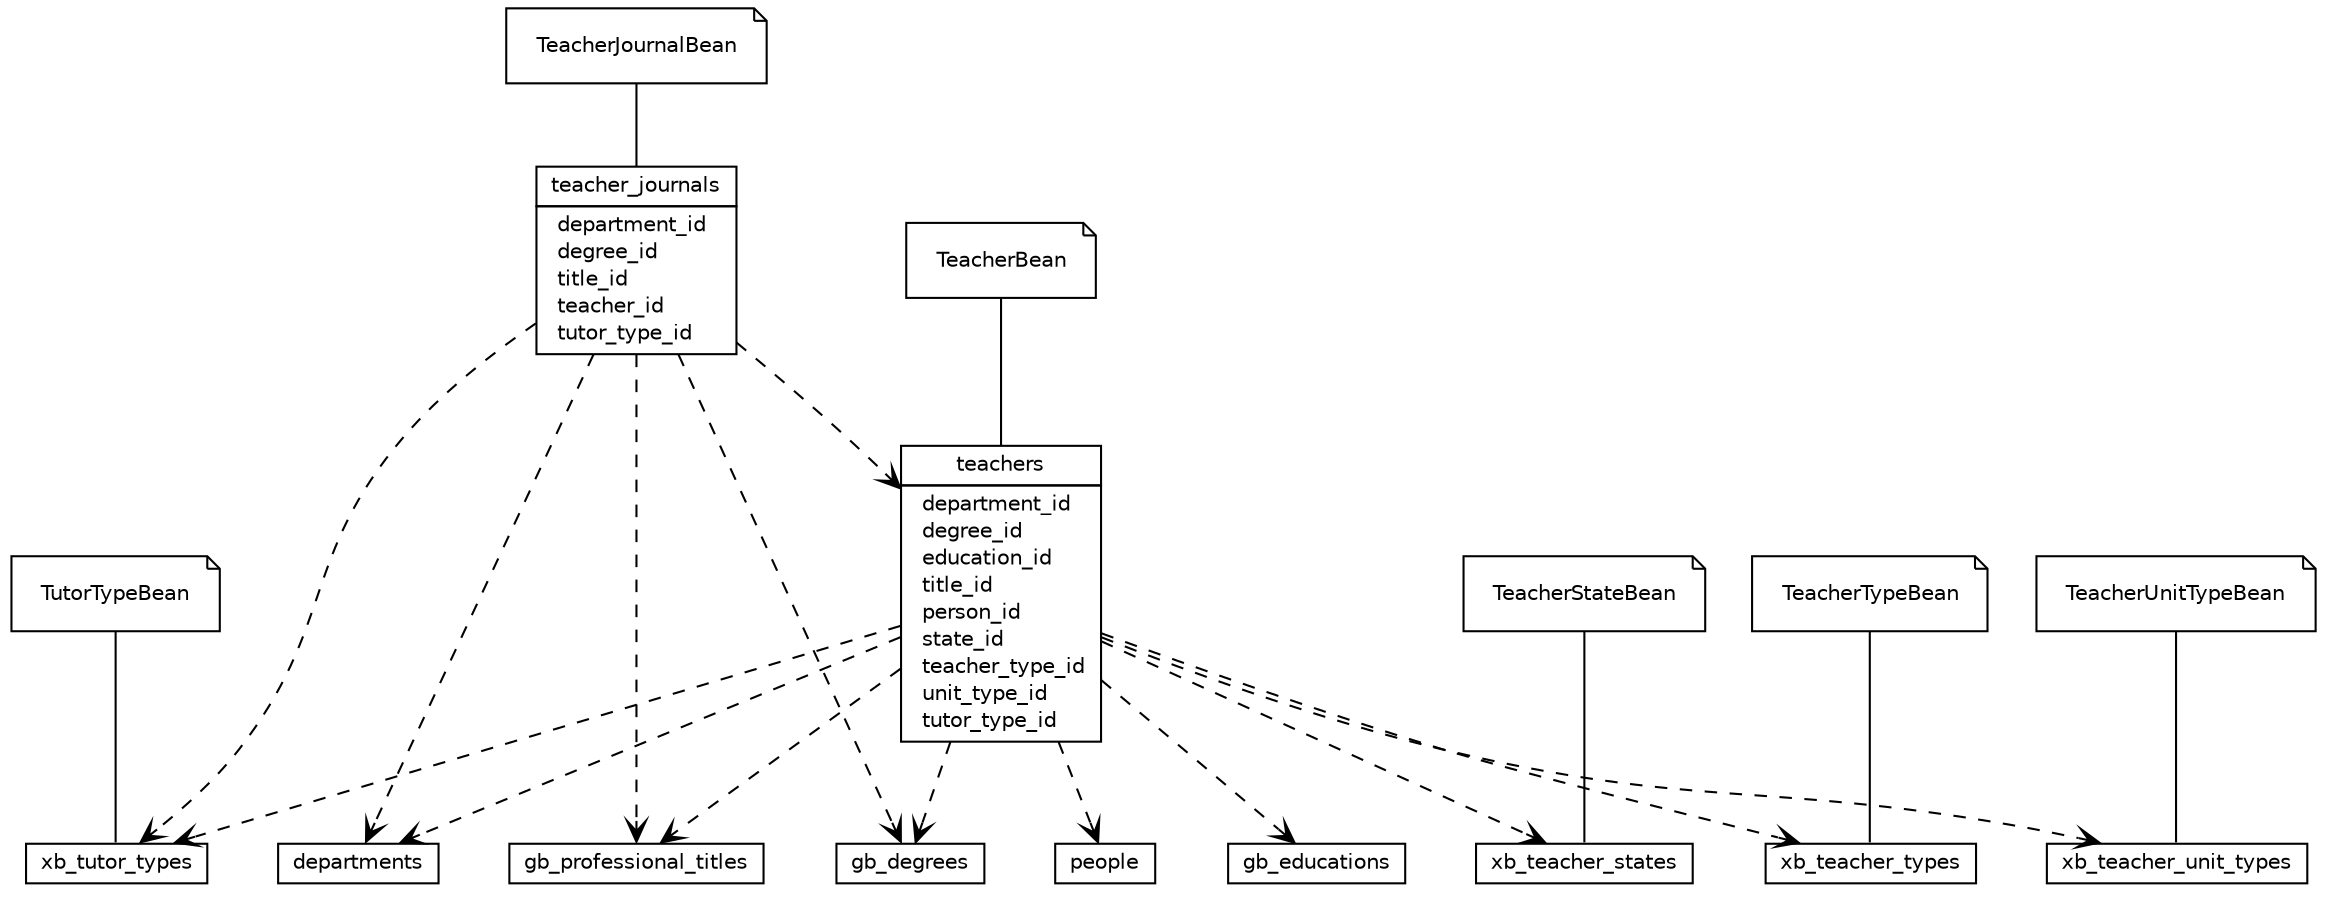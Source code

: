 #!/usr/local/bin/dot
#
# Class diagram 
# Generated by UMLGraph version R5_6-24-gf6e263 (http://www.umlgraph.org/)
#

digraph G {
	edge [fontname="Helvetica",fontsize=10,labelfontname="Helvetica",labelfontsize=10];
	node [fontname="Helvetica",fontsize=10,shape=plaintext];
	nodesep=0.25;
	ranksep=0.5;
	// teachers
	c37 [label=<<table title="teachers" border="0" cellborder="1" cellspacing="0" cellpadding="2" port="p">
		<tr><td><table border="0" cellspacing="0" cellpadding="1">
<tr><td align="center" balign="center"> teachers </td></tr>
		</table></td></tr>
		<tr><td><table border="0" cellspacing="0" cellpadding="1">
<tr><td align="left" balign="left">  department_id </td></tr>
<tr><td align="left" balign="left">  degree_id </td></tr>
<tr><td align="left" balign="left">  education_id </td></tr>
<tr><td align="left" balign="left">  title_id </td></tr>
<tr><td align="left" balign="left">  person_id </td></tr>
<tr><td align="left" balign="left">  state_id </td></tr>
<tr><td align="left" balign="left">  teacher_type_id </td></tr>
<tr><td align="left" balign="left">  unit_type_id </td></tr>
<tr><td align="left" balign="left">  tutor_type_id </td></tr>
		</table></td></tr>
		</table>>, URL="null", fontname="Helvetica", fontcolor="black", fontsize=10.0];
	// Note annotation
	n0cc37 [label=<<table title="teachers" border="0" cellborder="0" cellspacing="0" cellpadding="2" port="p">
		<tr><td><table border="0" cellspacing="0" cellpadding="1">
<tr><td align="left" balign="left"> TeacherBean </td></tr>
		</table></td></tr>
		</table>>, fontname="Helvetica", fontcolor="black", fontsize=10.0, shape=note];
	n0cc37 -> c37:p[arrowhead=none];
	// teacher_journals
	c38 [label=<<table title="teacher_journals" border="0" cellborder="1" cellspacing="0" cellpadding="2" port="p">
		<tr><td><table border="0" cellspacing="0" cellpadding="1">
<tr><td align="center" balign="center"> teacher_journals </td></tr>
		</table></td></tr>
		<tr><td><table border="0" cellspacing="0" cellpadding="1">
<tr><td align="left" balign="left">  department_id </td></tr>
<tr><td align="left" balign="left">  degree_id </td></tr>
<tr><td align="left" balign="left">  title_id </td></tr>
<tr><td align="left" balign="left">  teacher_id </td></tr>
<tr><td align="left" balign="left">  tutor_type_id </td></tr>
		</table></td></tr>
		</table>>, URL="null", fontname="Helvetica", fontcolor="black", fontsize=10.0];
	// Note annotation
	n0cc38 [label=<<table title="teacher_journals" border="0" cellborder="0" cellspacing="0" cellpadding="2" port="p">
		<tr><td><table border="0" cellspacing="0" cellpadding="1">
<tr><td align="left" balign="left"> TeacherJournalBean </td></tr>
		</table></td></tr>
		</table>>, fontname="Helvetica", fontcolor="black", fontsize=10.0, shape=note];
	n0cc38 -> c38:p[arrowhead=none];
	// departments
	c39 [label=<<table title="departments" border="0" cellborder="1" cellspacing="0" cellpadding="2" port="p">
		<tr><td><table border="0" cellspacing="0" cellpadding="1">
<tr><td align="center" balign="center"> departments </td></tr>
		</table></td></tr>
		</table>>, URL="null", fontname="Helvetica", fontcolor="black", fontsize=10.0];
	// gb_degrees
	c40 [label=<<table title="gb_degrees" border="0" cellborder="1" cellspacing="0" cellpadding="2" port="p">
		<tr><td><table border="0" cellspacing="0" cellpadding="1">
<tr><td align="center" balign="center"> gb_degrees </td></tr>
		</table></td></tr>
		</table>>, URL="null", fontname="Helvetica", fontcolor="black", fontsize=10.0];
	// gb_educations
	c41 [label=<<table title="gb_educations" border="0" cellborder="1" cellspacing="0" cellpadding="2" port="p">
		<tr><td><table border="0" cellspacing="0" cellpadding="1">
<tr><td align="center" balign="center"> gb_educations </td></tr>
		</table></td></tr>
		</table>>, URL="null", fontname="Helvetica", fontcolor="black", fontsize=10.0];
	// gb_professional_titles
	c42 [label=<<table title="gb_professional_titles" border="0" cellborder="1" cellspacing="0" cellpadding="2" port="p">
		<tr><td><table border="0" cellspacing="0" cellpadding="1">
<tr><td align="center" balign="center"> gb_professional_titles </td></tr>
		</table></td></tr>
		</table>>, URL="null", fontname="Helvetica", fontcolor="black", fontsize=10.0];
	// people
	c43 [label=<<table title="people" border="0" cellborder="1" cellspacing="0" cellpadding="2" port="p">
		<tr><td><table border="0" cellspacing="0" cellpadding="1">
<tr><td align="center" balign="center"> people </td></tr>
		</table></td></tr>
		</table>>, URL="null", fontname="Helvetica", fontcolor="black", fontsize=10.0];
	// xb_teacher_states
	c44 [label=<<table title="xb_teacher_states" border="0" cellborder="1" cellspacing="0" cellpadding="2" port="p">
		<tr><td><table border="0" cellspacing="0" cellpadding="1">
<tr><td align="center" balign="center"> xb_teacher_states </td></tr>
		</table></td></tr>
		</table>>, URL="null", fontname="Helvetica", fontcolor="black", fontsize=10.0];
	// Note annotation
	n0cc44 [label=<<table title="xb_teacher_states" border="0" cellborder="0" cellspacing="0" cellpadding="2" port="p">
		<tr><td><table border="0" cellspacing="0" cellpadding="1">
<tr><td align="left" balign="left"> TeacherStateBean </td></tr>
		</table></td></tr>
		</table>>, fontname="Helvetica", fontcolor="black", fontsize=10.0, shape=note];
	n0cc44 -> c44:p[arrowhead=none];
	// xb_teacher_types
	c45 [label=<<table title="xb_teacher_types" border="0" cellborder="1" cellspacing="0" cellpadding="2" port="p">
		<tr><td><table border="0" cellspacing="0" cellpadding="1">
<tr><td align="center" balign="center"> xb_teacher_types </td></tr>
		</table></td></tr>
		</table>>, URL="null", fontname="Helvetica", fontcolor="black", fontsize=10.0];
	// Note annotation
	n0cc45 [label=<<table title="xb_teacher_types" border="0" cellborder="0" cellspacing="0" cellpadding="2" port="p">
		<tr><td><table border="0" cellspacing="0" cellpadding="1">
<tr><td align="left" balign="left"> TeacherTypeBean </td></tr>
		</table></td></tr>
		</table>>, fontname="Helvetica", fontcolor="black", fontsize=10.0, shape=note];
	n0cc45 -> c45:p[arrowhead=none];
	// xb_teacher_unit_types
	c46 [label=<<table title="xb_teacher_unit_types" border="0" cellborder="1" cellspacing="0" cellpadding="2" port="p">
		<tr><td><table border="0" cellspacing="0" cellpadding="1">
<tr><td align="center" balign="center"> xb_teacher_unit_types </td></tr>
		</table></td></tr>
		</table>>, URL="null", fontname="Helvetica", fontcolor="black", fontsize=10.0];
	// Note annotation
	n0cc46 [label=<<table title="xb_teacher_unit_types" border="0" cellborder="0" cellspacing="0" cellpadding="2" port="p">
		<tr><td><table border="0" cellspacing="0" cellpadding="1">
<tr><td align="left" balign="left"> TeacherUnitTypeBean </td></tr>
		</table></td></tr>
		</table>>, fontname="Helvetica", fontcolor="black", fontsize=10.0, shape=note];
	n0cc46 -> c46:p[arrowhead=none];
	// xb_tutor_types
	c47 [label=<<table title="xb_tutor_types" border="0" cellborder="1" cellspacing="0" cellpadding="2" port="p">
		<tr><td><table border="0" cellspacing="0" cellpadding="1">
<tr><td align="center" balign="center"> xb_tutor_types </td></tr>
		</table></td></tr>
		</table>>, URL="null", fontname="Helvetica", fontcolor="black", fontsize=10.0];
	// Note annotation
	n0cc47 [label=<<table title="xb_tutor_types" border="0" cellborder="0" cellspacing="0" cellpadding="2" port="p">
		<tr><td><table border="0" cellspacing="0" cellpadding="1">
<tr><td align="left" balign="left"> TutorTypeBean </td></tr>
		</table></td></tr>
		</table>>, fontname="Helvetica", fontcolor="black", fontsize=10.0, shape=note];
	n0cc47 -> c47:p[arrowhead=none];
	// teachers DEPEND departments
	c37:p -> c39:p [taillabel="", label="", headlabel="", fontname="Helvetica", fontcolor="black", fontsize=10.0, color="black", arrowhead=open, style=dashed];
	// teachers DEPEND gb_degrees
	c37:p -> c40:p [taillabel="", label="", headlabel="", fontname="Helvetica", fontcolor="black", fontsize=10.0, color="black", arrowhead=open, style=dashed];
	// teachers DEPEND gb_educations
	c37:p -> c41:p [taillabel="", label="", headlabel="", fontname="Helvetica", fontcolor="black", fontsize=10.0, color="black", arrowhead=open, style=dashed];
	// teachers DEPEND gb_professional_titles
	c37:p -> c42:p [taillabel="", label="", headlabel="", fontname="Helvetica", fontcolor="black", fontsize=10.0, color="black", arrowhead=open, style=dashed];
	// teachers DEPEND people
	c37:p -> c43:p [taillabel="", label="", headlabel="", fontname="Helvetica", fontcolor="black", fontsize=10.0, color="black", arrowhead=open, style=dashed];
	// teachers DEPEND xb_teacher_states
	c37:p -> c44:p [taillabel="", label="", headlabel="", fontname="Helvetica", fontcolor="black", fontsize=10.0, color="black", arrowhead=open, style=dashed];
	// teachers DEPEND xb_teacher_types
	c37:p -> c45:p [taillabel="", label="", headlabel="", fontname="Helvetica", fontcolor="black", fontsize=10.0, color="black", arrowhead=open, style=dashed];
	// teachers DEPEND xb_teacher_unit_types
	c37:p -> c46:p [taillabel="", label="", headlabel="", fontname="Helvetica", fontcolor="black", fontsize=10.0, color="black", arrowhead=open, style=dashed];
	// teachers DEPEND xb_tutor_types
	c37:p -> c47:p [taillabel="", label="", headlabel="", fontname="Helvetica", fontcolor="black", fontsize=10.0, color="black", arrowhead=open, style=dashed];
	// teacher_journals DEPEND departments
	c38:p -> c39:p [taillabel="", label="", headlabel="", fontname="Helvetica", fontcolor="black", fontsize=10.0, color="black", arrowhead=open, style=dashed];
	// teacher_journals DEPEND gb_degrees
	c38:p -> c40:p [taillabel="", label="", headlabel="", fontname="Helvetica", fontcolor="black", fontsize=10.0, color="black", arrowhead=open, style=dashed];
	// teacher_journals DEPEND gb_professional_titles
	c38:p -> c42:p [taillabel="", label="", headlabel="", fontname="Helvetica", fontcolor="black", fontsize=10.0, color="black", arrowhead=open, style=dashed];
	// teacher_journals DEPEND teachers
	c38:p -> c37:p [taillabel="", label="", headlabel="", fontname="Helvetica", fontcolor="black", fontsize=10.0, color="black", arrowhead=open, style=dashed];
	// teacher_journals DEPEND xb_tutor_types
	c38:p -> c47:p [taillabel="", label="", headlabel="", fontname="Helvetica", fontcolor="black", fontsize=10.0, color="black", arrowhead=open, style=dashed];
}

